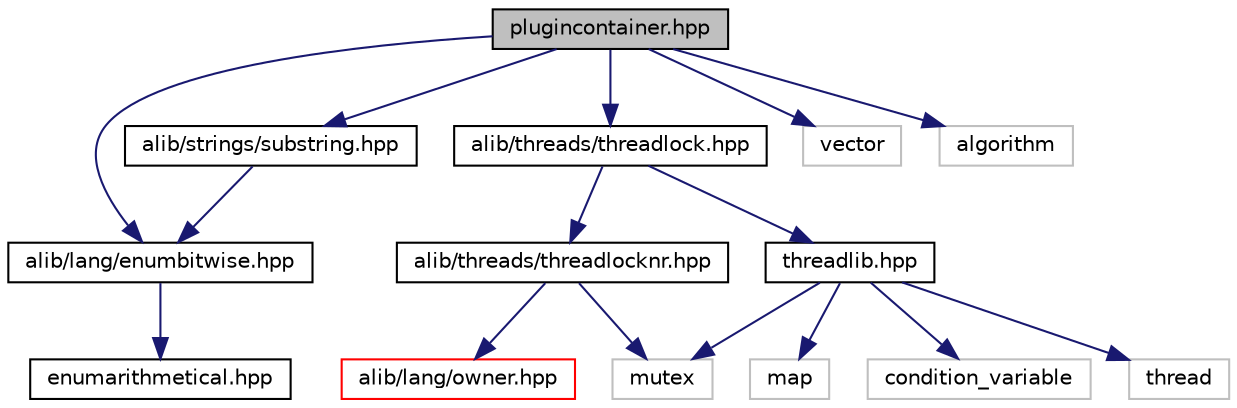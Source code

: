 digraph "plugincontainer.hpp"
{
  edge [fontname="Helvetica",fontsize="10",labelfontname="Helvetica",labelfontsize="10"];
  node [fontname="Helvetica",fontsize="10",shape=record];
  Node0 [label="plugincontainer.hpp",height=0.2,width=0.4,color="black", fillcolor="grey75", style="filled", fontcolor="black"];
  Node0 -> Node1 [color="midnightblue",fontsize="10",style="solid",fontname="Helvetica"];
  Node1 [label="alib/lang/enumbitwise.hpp",height=0.2,width=0.4,color="black", fillcolor="white", style="filled",URL="$enumbitwise_8hpp.html"];
  Node1 -> Node2 [color="midnightblue",fontsize="10",style="solid",fontname="Helvetica"];
  Node2 [label="enumarithmetical.hpp",height=0.2,width=0.4,color="black", fillcolor="white", style="filled",URL="$enumarithmetical_8hpp.html"];
  Node0 -> Node3 [color="midnightblue",fontsize="10",style="solid",fontname="Helvetica"];
  Node3 [label="alib/threads/threadlock.hpp",height=0.2,width=0.4,color="black", fillcolor="white", style="filled",URL="$threadlock_8hpp.html"];
  Node3 -> Node4 [color="midnightblue",fontsize="10",style="solid",fontname="Helvetica"];
  Node4 [label="alib/threads/threadlocknr.hpp",height=0.2,width=0.4,color="black", fillcolor="white", style="filled",URL="$threadlocknr_8hpp.html"];
  Node4 -> Node5 [color="midnightblue",fontsize="10",style="solid",fontname="Helvetica"];
  Node5 [label="alib/lang/owner.hpp",height=0.2,width=0.4,color="red", fillcolor="white", style="filled",URL="$owner_8hpp.html"];
  Node4 -> Node60 [color="midnightblue",fontsize="10",style="solid",fontname="Helvetica"];
  Node60 [label="mutex",height=0.2,width=0.4,color="grey75", fillcolor="white", style="filled"];
  Node3 -> Node61 [color="midnightblue",fontsize="10",style="solid",fontname="Helvetica"];
  Node61 [label="threadlib.hpp",height=0.2,width=0.4,color="black", fillcolor="white", style="filled",URL="$threadlib_8hpp.html"];
  Node61 -> Node33 [color="midnightblue",fontsize="10",style="solid",fontname="Helvetica"];
  Node33 [label="map",height=0.2,width=0.4,color="grey75", fillcolor="white", style="filled"];
  Node61 -> Node60 [color="midnightblue",fontsize="10",style="solid",fontname="Helvetica"];
  Node61 -> Node62 [color="midnightblue",fontsize="10",style="solid",fontname="Helvetica"];
  Node62 [label="condition_variable",height=0.2,width=0.4,color="grey75", fillcolor="white", style="filled"];
  Node61 -> Node63 [color="midnightblue",fontsize="10",style="solid",fontname="Helvetica"];
  Node63 [label="thread",height=0.2,width=0.4,color="grey75", fillcolor="white", style="filled"];
  Node0 -> Node64 [color="midnightblue",fontsize="10",style="solid",fontname="Helvetica"];
  Node64 [label="alib/strings/substring.hpp",height=0.2,width=0.4,color="black", fillcolor="white", style="filled",URL="$substring_8hpp.html"];
  Node64 -> Node1 [color="midnightblue",fontsize="10",style="solid",fontname="Helvetica"];
  Node0 -> Node18 [color="midnightblue",fontsize="10",style="solid",fontname="Helvetica"];
  Node18 [label="vector",height=0.2,width=0.4,color="grey75", fillcolor="white", style="filled"];
  Node0 -> Node65 [color="midnightblue",fontsize="10",style="solid",fontname="Helvetica"];
  Node65 [label="algorithm",height=0.2,width=0.4,color="grey75", fillcolor="white", style="filled"];
}
